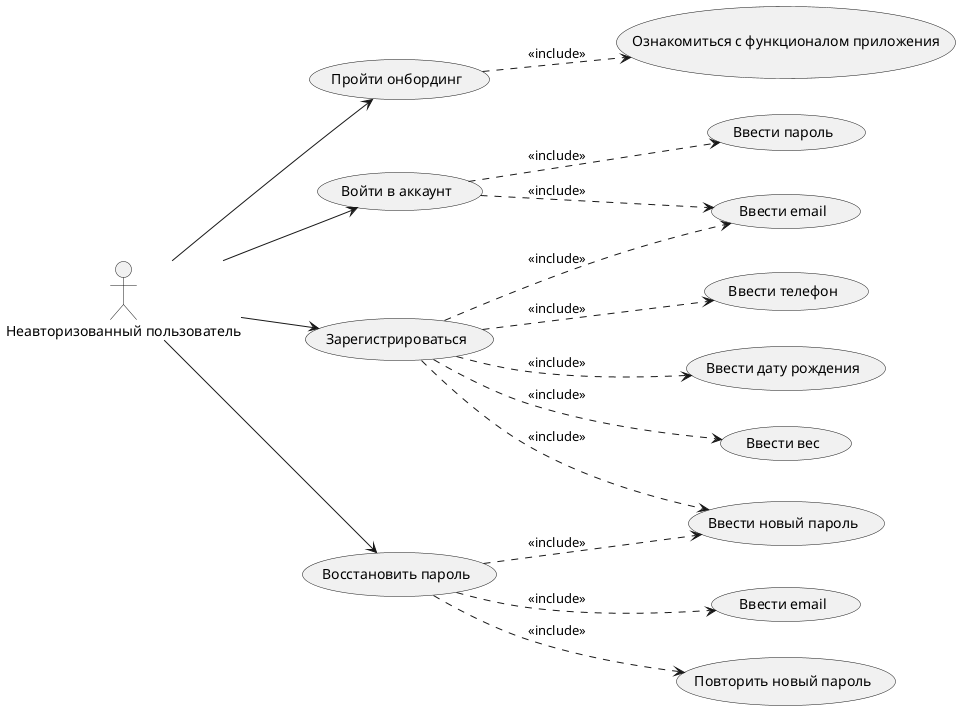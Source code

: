 @startuml
left to right direction
:Неавторизованный пользователь: as un_user
(Пройти онбординг) as un_onbording
(Ознакомиться с функционалом приложения) as un_functions
(Войти в аккаунт) as un_login
(Зарегистрироваться) as un_signin
(Восстановить пароль) as un_recover
(Ввести email) as un_email
(Ввести email) as un_email2
(Ввести пароль) as un_password
(Ввести новый пароль) as un_new_password
(Повторить новый пароль) as un_new_password2
(Ввести дату рождения) as un_date
(Ввести вес) as un_weight
(Ввести телефон) as un_phone

un_user --> un_onbording
un_onbording ..> un_functions : <<include>>
un_user --> un_login
un_user --> un_signin
un_user --> un_recover
un_login ..> un_email : <<include>>
un_login ..> un_password : <<include>>
un_signin ..> un_email : <<include>>
un_signin ..> un_new_password : <<include>>
un_signin ..> un_date : <<include>>
un_signin ..> un_weight : <<include>>
un_signin ..> un_phone : <<include>>
un_recover ..> un_email2 : <<include>>
un_recover ..> un_new_password : <<include>>
un_recover ..> un_new_password2 : <<include>>
@enduml